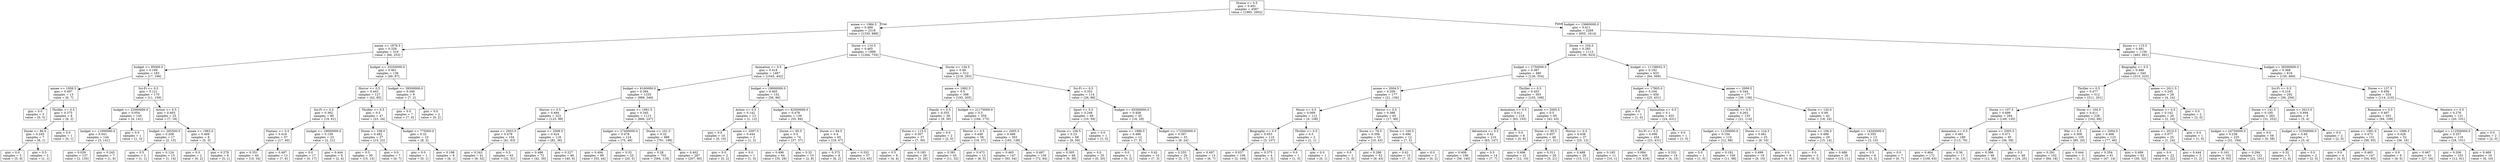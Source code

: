 digraph Tree {
node [shape=box] ;
0 [label="Drama <= 0.5\ngini = 0.491\nsamples = 4587\nvalue = [1985, 2602]"] ;
1 [label="annee <= 1984.5\ngini = 0.489\nsamples = 2318\nvalue = [1330, 988]"] ;
0 -> 1 [labeldistance=2.5, labelangle=45, headlabel="True"] ;
2 [label="annee <= 1976.5\ngini = 0.328\nsamples = 319\nvalue = [66, 253]"] ;
1 -> 2 ;
3 [label="budget <= 95000.0\ngini = 0.169\nsamples = 183\nvalue = [17, 166]"] ;
2 -> 3 ;
4 [label="annee <= 1958.5\ngini = 0.497\nsamples = 13\nvalue = [6, 7]"] ;
3 -> 4 ;
5 [label="gini = 0.0\nsamples = 5\nvalue = [0, 5]"] ;
4 -> 5 ;
6 [label="Thriller <= 0.5\ngini = 0.375\nsamples = 8\nvalue = [6, 2]"] ;
4 -> 6 ;
7 [label="Duree <= 86.0\ngini = 0.245\nsamples = 7\nvalue = [6, 1]"] ;
6 -> 7 ;
8 [label="gini = 0.0\nsamples = 5\nvalue = [5, 0]"] ;
7 -> 8 ;
9 [label="gini = 0.5\nsamples = 2\nvalue = [1, 1]"] ;
7 -> 9 ;
10 [label="gini = 0.0\nsamples = 1\nvalue = [0, 1]"] ;
6 -> 10 ;
11 [label="Sci-Fi <= 0.5\ngini = 0.121\nsamples = 170\nvalue = [11, 159]"] ;
3 -> 11 ;
12 [label="budget <= 22000000.0\ngini = 0.054\nsamples = 145\nvalue = [4, 141]"] ;
11 -> 12 ;
13 [label="budget <= 11000000.0\ngini = 0.041\nsamples = 144\nvalue = [3, 141]"] ;
12 -> 13 ;
14 [label="gini = 0.029\nsamples = 137\nvalue = [2, 135]"] ;
13 -> 14 ;
15 [label="gini = 0.245\nsamples = 7\nvalue = [1, 6]"] ;
13 -> 15 ;
16 [label="gini = 0.0\nsamples = 1\nvalue = [1, 0]"] ;
12 -> 16 ;
17 [label="Action <= 0.5\ngini = 0.403\nsamples = 25\nvalue = [7, 18]"] ;
11 -> 17 ;
18 [label="budget <= 265500.0\ngini = 0.208\nsamples = 17\nvalue = [2, 15]"] ;
17 -> 18 ;
19 [label="gini = 0.5\nsamples = 2\nvalue = [1, 1]"] ;
18 -> 19 ;
20 [label="gini = 0.124\nsamples = 15\nvalue = [1, 14]"] ;
18 -> 20 ;
21 [label="annee <= 1963.0\ngini = 0.469\nsamples = 8\nvalue = [5, 3]"] ;
17 -> 21 ;
22 [label="gini = 0.0\nsamples = 2\nvalue = [0, 2]"] ;
21 -> 22 ;
23 [label="gini = 0.278\nsamples = 6\nvalue = [5, 1]"] ;
21 -> 23 ;
24 [label="budget <= 33250000.0\ngini = 0.461\nsamples = 136\nvalue = [49, 87]"] ;
2 -> 24 ;
25 [label="Horror <= 0.5\ngini = 0.443\nsamples = 127\nvalue = [42, 85]"] ;
24 -> 25 ;
26 [label="Sci-Fi <= 0.5\ngini = 0.362\nsamples = 80\nvalue = [19, 61]"] ;
25 -> 26 ;
27 [label="Fantasy <= 0.5\ngini = 0.419\nsamples = 57\nvalue = [17, 40]"] ;
26 -> 27 ;
28 [label="gini = 0.351\nsamples = 44\nvalue = [10, 34]"] ;
27 -> 28 ;
29 [label="gini = 0.497\nsamples = 13\nvalue = [7, 6]"] ;
27 -> 29 ;
30 [label="budget <= 19000000.0\ngini = 0.159\nsamples = 23\nvalue = [2, 21]"] ;
26 -> 30 ;
31 [label="gini = 0.0\nsamples = 17\nvalue = [0, 17]"] ;
30 -> 31 ;
32 [label="gini = 0.444\nsamples = 6\nvalue = [2, 4]"] ;
30 -> 32 ;
33 [label="Thriller <= 0.5\ngini = 0.5\nsamples = 47\nvalue = [23, 24]"] ;
25 -> 33 ;
34 [label="Duree <= 108.0\ngini = 0.482\nsamples = 37\nvalue = [15, 22]"] ;
33 -> 34 ;
35 [label="gini = 0.5\nsamples = 30\nvalue = [15, 15]"] ;
34 -> 35 ;
36 [label="gini = 0.0\nsamples = 7\nvalue = [0, 7]"] ;
34 -> 36 ;
37 [label="budget <= 775000.0\ngini = 0.32\nsamples = 10\nvalue = [8, 2]"] ;
33 -> 37 ;
38 [label="gini = 0.0\nsamples = 1\nvalue = [0, 1]"] ;
37 -> 38 ;
39 [label="gini = 0.198\nsamples = 9\nvalue = [8, 1]"] ;
37 -> 39 ;
40 [label="budget <= 39500000.0\ngini = 0.346\nsamples = 9\nvalue = [7, 2]"] ;
24 -> 40 ;
41 [label="gini = 0.0\nsamples = 7\nvalue = [7, 0]"] ;
40 -> 41 ;
42 [label="gini = 0.0\nsamples = 2\nvalue = [0, 2]"] ;
40 -> 42 ;
43 [label="Duree <= 110.5\ngini = 0.465\nsamples = 1999\nvalue = [1264, 735]"] ;
1 -> 43 ;
44 [label="Animation <= 0.5\ngini = 0.418\nsamples = 1487\nvalue = [1045, 442]"] ;
43 -> 44 ;
45 [label="budget <= 6160000.0\ngini = 0.384\nsamples = 1335\nvalue = [989, 346]"] ;
44 -> 45 ;
46 [label="Horror <= 0.5\ngini = 0.494\nsamples = 222\nvalue = [123, 99]"] ;
45 -> 46 ;
47 [label="annee <= 2003.5\ngini = 0.478\nsamples = 104\nvalue = [41, 63]"] ;
46 -> 47 ;
48 [label="gini = 0.343\nsamples = 41\nvalue = [9, 32]"] ;
47 -> 48 ;
49 [label="gini = 0.5\nsamples = 63\nvalue = [32, 31]"] ;
47 -> 49 ;
50 [label="annee <= 2008.5\ngini = 0.424\nsamples = 118\nvalue = [82, 36]"] ;
46 -> 50 ;
51 [label="gini = 0.486\nsamples = 72\nvalue = [42, 30]"] ;
50 -> 51 ;
52 [label="gini = 0.227\nsamples = 46\nvalue = [40, 6]"] ;
50 -> 52 ;
53 [label="annee <= 1991.5\ngini = 0.345\nsamples = 1113\nvalue = [866, 247]"] ;
45 -> 53 ;
54 [label="budget <= 27400000.0\ngini = 0.478\nsamples = 124\nvalue = [75, 49]"] ;
53 -> 54 ;
55 [label="gini = 0.494\nsamples = 99\nvalue = [55, 44]"] ;
54 -> 55 ;
56 [label="gini = 0.32\nsamples = 25\nvalue = [20, 5]"] ;
54 -> 56 ;
57 [label="Duree <= 101.5\ngini = 0.32\nsamples = 989\nvalue = [791, 198]"] ;
53 -> 57 ;
58 [label="gini = 0.28\nsamples = 702\nvalue = [584, 118]"] ;
57 -> 58 ;
59 [label="gini = 0.402\nsamples = 287\nvalue = [207, 80]"] ;
57 -> 59 ;
60 [label="budget <= 19000000.0\ngini = 0.465\nsamples = 152\nvalue = [56, 96]"] ;
44 -> 60 ;
61 [label="Action <= 0.5\ngini = 0.142\nsamples = 13\nvalue = [1, 12]"] ;
60 -> 61 ;
62 [label="gini = 0.0\nsamples = 10\nvalue = [0, 10]"] ;
61 -> 62 ;
63 [label="annee <= 2007.5\ngini = 0.444\nsamples = 3\nvalue = [1, 2]"] ;
61 -> 63 ;
64 [label="gini = 0.0\nsamples = 2\nvalue = [0, 2]"] ;
63 -> 64 ;
65 [label="gini = 0.0\nsamples = 1\nvalue = [1, 0]"] ;
63 -> 65 ;
66 [label="budget <= 82500000.0\ngini = 0.478\nsamples = 139\nvalue = [55, 84]"] ;
60 -> 66 ;
67 [label="Duree <= 95.5\ngini = 0.5\nsamples = 74\nvalue = [37, 37]"] ;
66 -> 67 ;
68 [label="gini = 0.496\nsamples = 64\nvalue = [35, 29]"] ;
67 -> 68 ;
69 [label="gini = 0.32\nsamples = 10\nvalue = [2, 8]"] ;
67 -> 69 ;
70 [label="Duree <= 84.5\ngini = 0.4\nsamples = 65\nvalue = [18, 47]"] ;
66 -> 70 ;
71 [label="gini = 0.375\nsamples = 8\nvalue = [6, 2]"] ;
70 -> 71 ;
72 [label="gini = 0.332\nsamples = 57\nvalue = [12, 45]"] ;
70 -> 72 ;
73 [label="Duree <= 134.5\ngini = 0.49\nsamples = 512\nvalue = [219, 293]"] ;
43 -> 73 ;
74 [label="annee <= 1992.5\ngini = 0.5\nsamples = 398\nvalue = [193, 205]"] ;
73 -> 74 ;
75 [label="Family <= 0.5\ngini = 0.355\nsamples = 39\nvalue = [9, 30]"] ;
74 -> 75 ;
76 [label="Duree <= 115.5\ngini = 0.307\nsamples = 37\nvalue = [7, 30]"] ;
75 -> 76 ;
77 [label="gini = 0.5\nsamples = 8\nvalue = [4, 4]"] ;
76 -> 77 ;
78 [label="gini = 0.185\nsamples = 29\nvalue = [3, 26]"] ;
76 -> 78 ;
79 [label="gini = 0.0\nsamples = 2\nvalue = [2, 0]"] ;
75 -> 79 ;
80 [label="budget <= 21170000.0\ngini = 0.5\nsamples = 359\nvalue = [184, 175]"] ;
74 -> 80 ;
81 [label="Horror <= 0.5\ngini = 0.448\nsamples = 56\nvalue = [19, 37]"] ;
80 -> 81 ;
82 [label="gini = 0.381\nsamples = 43\nvalue = [11, 32]"] ;
81 -> 82 ;
83 [label="gini = 0.473\nsamples = 13\nvalue = [8, 5]"] ;
81 -> 83 ;
84 [label="annee <= 2005.5\ngini = 0.496\nsamples = 303\nvalue = [165, 138]"] ;
80 -> 84 ;
85 [label="gini = 0.465\nsamples = 147\nvalue = [93, 54]"] ;
84 -> 85 ;
86 [label="gini = 0.497\nsamples = 156\nvalue = [72, 84]"] ;
84 -> 86 ;
87 [label="Sci-Fi <= 0.5\ngini = 0.352\nsamples = 114\nvalue = [26, 88]"] ;
73 -> 87 ;
88 [label="Sport <= 0.5\ngini = 0.248\nsamples = 69\nvalue = [10, 59]"] ;
87 -> 88 ;
89 [label="Duree <= 156.5\ngini = 0.23\nsamples = 68\nvalue = [9, 59]"] ;
88 -> 89 ;
90 [label="gini = 0.305\nsamples = 48\nvalue = [9, 39]"] ;
89 -> 90 ;
91 [label="gini = 0.0\nsamples = 20\nvalue = [0, 20]"] ;
89 -> 91 ;
92 [label="gini = 0.0\nsamples = 1\nvalue = [1, 0]"] ;
88 -> 92 ;
93 [label="budget <= 65500000.0\ngini = 0.458\nsamples = 45\nvalue = [16, 29]"] ;
87 -> 93 ;
94 [label="annee <= 1986.5\ngini = 0.486\nsamples = 12\nvalue = [7, 5]"] ;
93 -> 94 ;
95 [label="gini = 0.0\nsamples = 2\nvalue = [0, 2]"] ;
94 -> 95 ;
96 [label="gini = 0.42\nsamples = 10\nvalue = [7, 3]"] ;
94 -> 96 ;
97 [label="budget <= 172500000.0\ngini = 0.397\nsamples = 33\nvalue = [9, 24]"] ;
93 -> 97 ;
98 [label="gini = 0.255\nsamples = 20\nvalue = [3, 17]"] ;
97 -> 98 ;
99 [label="gini = 0.497\nsamples = 13\nvalue = [6, 7]"] ;
97 -> 99 ;
100 [label="budget <= 15660000.0\ngini = 0.411\nsamples = 2269\nvalue = [655, 1614]"] ;
0 -> 100 [labeldistance=2.5, labelangle=-45, headlabel="False"] ;
101 [label="Duree <= 104.5\ngini = 0.283\nsamples = 1113\nvalue = [190, 923]"] ;
100 -> 101 ;
102 [label="budget <= 2750000.0\ngini = 0.387\nsamples = 480\nvalue = [126, 354]"] ;
101 -> 102 ;
103 [label="annee <= 2004.5\ngini = 0.209\nsamples = 177\nvalue = [21, 156]"] ;
102 -> 103 ;
104 [label="Music <= 0.5\ngini = 0.069\nsamples = 112\nvalue = [4, 108]"] ;
103 -> 104 ;
105 [label="Biography <= 0.5\ngini = 0.053\nsamples = 110\nvalue = [3, 107]"] ;
104 -> 105 ;
106 [label="gini = 0.037\nsamples = 106\nvalue = [2, 104]"] ;
105 -> 106 ;
107 [label="gini = 0.375\nsamples = 4\nvalue = [1, 3]"] ;
105 -> 107 ;
108 [label="Thriller <= 0.5\ngini = 0.5\nsamples = 2\nvalue = [1, 1]"] ;
104 -> 108 ;
109 [label="gini = 0.0\nsamples = 1\nvalue = [1, 0]"] ;
108 -> 109 ;
110 [label="gini = 0.0\nsamples = 1\nvalue = [0, 1]"] ;
108 -> 110 ;
111 [label="Horror <= 0.5\ngini = 0.386\nsamples = 65\nvalue = [17, 48]"] ;
103 -> 111 ;
112 [label="Duree <= 78.5\ngini = 0.306\nsamples = 53\nvalue = [10, 43]"] ;
111 -> 112 ;
113 [label="gini = 0.0\nsamples = 1\nvalue = [1, 0]"] ;
112 -> 113 ;
114 [label="gini = 0.286\nsamples = 52\nvalue = [9, 43]"] ;
112 -> 114 ;
115 [label="Duree <= 100.5\ngini = 0.486\nsamples = 12\nvalue = [7, 5]"] ;
111 -> 115 ;
116 [label="gini = 0.42\nsamples = 10\nvalue = [7, 3]"] ;
115 -> 116 ;
117 [label="gini = 0.0\nsamples = 2\nvalue = [0, 2]"] ;
115 -> 117 ;
118 [label="Thriller <= 0.5\ngini = 0.453\nsamples = 303\nvalue = [105, 198]"] ;
102 -> 118 ;
119 [label="Animation <= 0.5\ngini = 0.411\nsamples = 218\nvalue = [63, 155]"] ;
118 -> 119 ;
120 [label="Adventure <= 0.5\ngini = 0.42\nsamples = 210\nvalue = [63, 147]"] ;
119 -> 120 ;
121 [label="gini = 0.408\nsamples = 196\nvalue = [56, 140]"] ;
120 -> 121 ;
122 [label="gini = 0.5\nsamples = 14\nvalue = [7, 7]"] ;
120 -> 122 ;
123 [label="gini = 0.0\nsamples = 8\nvalue = [0, 8]"] ;
119 -> 123 ;
124 [label="annee <= 2005.5\ngini = 0.5\nsamples = 85\nvalue = [42, 43]"] ;
118 -> 124 ;
125 [label="Duree <= 95.5\ngini = 0.457\nsamples = 48\nvalue = [17, 31]"] ;
124 -> 125 ;
126 [label="gini = 0.496\nsamples = 22\nvalue = [12, 10]"] ;
125 -> 126 ;
127 [label="gini = 0.311\nsamples = 26\nvalue = [5, 21]"] ;
125 -> 127 ;
128 [label="Horror <= 0.5\ngini = 0.438\nsamples = 37\nvalue = [25, 12]"] ;
124 -> 128 ;
129 [label="gini = 0.488\nsamples = 26\nvalue = [15, 11]"] ;
128 -> 129 ;
130 [label="gini = 0.165\nsamples = 11\nvalue = [10, 1]"] ;
128 -> 130 ;
131 [label="budget <= 11158052.5\ngini = 0.182\nsamples = 633\nvalue = [64, 569]"] ;
101 -> 131 ;
132 [label="budget <= 17805.0\ngini = 0.104\nsamples = 456\nvalue = [25, 431]"] ;
131 -> 132 ;
133 [label="gini = 0.0\nsamples = 1\nvalue = [1, 0]"] ;
132 -> 133 ;
134 [label="Animation <= 0.5\ngini = 0.1\nsamples = 455\nvalue = [24, 431]"] ;
132 -> 134 ;
135 [label="Sci-Fi <= 0.5\ngini = 0.096\nsamples = 454\nvalue = [23, 431]"] ;
134 -> 135 ;
136 [label="gini = 0.084\nsamples = 435\nvalue = [19, 416]"] ;
135 -> 136 ;
137 [label="gini = 0.332\nsamples = 19\nvalue = [4, 15]"] ;
135 -> 137 ;
138 [label="gini = 0.0\nsamples = 1\nvalue = [1, 0]"] ;
134 -> 138 ;
139 [label="annee <= 2009.5\ngini = 0.344\nsamples = 177\nvalue = [39, 138]"] ;
131 -> 139 ;
140 [label="Comedy <= 0.5\ngini = 0.263\nsamples = 135\nvalue = [21, 114]"] ;
139 -> 140 ;
141 [label="budget <= 11250000.0\ngini = 0.194\nsamples = 110\nvalue = [12, 98]"] ;
140 -> 141 ;
142 [label="gini = 0.0\nsamples = 1\nvalue = [1, 0]"] ;
141 -> 142 ;
143 [label="gini = 0.181\nsamples = 109\nvalue = [11, 98]"] ;
141 -> 143 ;
144 [label="Duree <= 124.5\ngini = 0.461\nsamples = 25\nvalue = [9, 16]"] ;
140 -> 144 ;
145 [label="gini = 0.499\nsamples = 19\nvalue = [9, 10]"] ;
144 -> 145 ;
146 [label="gini = 0.0\nsamples = 6\nvalue = [0, 6]"] ;
144 -> 146 ;
147 [label="Duree <= 120.0\ngini = 0.49\nsamples = 42\nvalue = [18, 24]"] ;
139 -> 147 ;
148 [label="Duree <= 106.5\ngini = 0.499\nsamples = 29\nvalue = [15, 14]"] ;
147 -> 148 ;
149 [label="gini = 0.0\nsamples = 3\nvalue = [0, 3]"] ;
148 -> 149 ;
150 [label="gini = 0.488\nsamples = 26\nvalue = [15, 11]"] ;
148 -> 150 ;
151 [label="budget <= 14345000.0\ngini = 0.355\nsamples = 13\nvalue = [3, 10]"] ;
147 -> 151 ;
152 [label="gini = 0.5\nsamples = 6\nvalue = [3, 3]"] ;
151 -> 152 ;
153 [label="gini = 0.0\nsamples = 7\nvalue = [0, 7]"] ;
151 -> 153 ;
154 [label="Duree <= 115.5\ngini = 0.481\nsamples = 1156\nvalue = [465, 691]"] ;
100 -> 154 ;
155 [label="Biography <= 0.5\ngini = 0.486\nsamples = 540\nvalue = [315, 225]"] ;
154 -> 155 ;
156 [label="Thriller <= 0.5\ngini = 0.477\nsamples = 512\nvalue = [311, 201]"] ;
155 -> 156 ;
157 [label="Duree <= 107.5\ngini = 0.499\nsamples = 284\nvalue = [149, 135]"] ;
156 -> 157 ;
158 [label="Animation <= 0.5\ngini = 0.481\nsamples = 189\nvalue = [113, 76]"] ;
157 -> 158 ;
159 [label="gini = 0.464\nsamples = 172\nvalue = [109, 63]"] ;
158 -> 159 ;
160 [label="gini = 0.36\nsamples = 17\nvalue = [4, 13]"] ;
158 -> 160 ;
161 [label="annee <= 2005.5\ngini = 0.471\nsamples = 95\nvalue = [36, 59]"] ;
157 -> 161 ;
162 [label="gini = 0.386\nsamples = 46\nvalue = [12, 34]"] ;
161 -> 162 ;
163 [label="gini = 0.5\nsamples = 49\nvalue = [24, 25]"] ;
161 -> 163 ;
164 [label="Duree <= 104.5\ngini = 0.411\nsamples = 228\nvalue = [162, 66]"] ;
156 -> 164 ;
165 [label="War <= 0.5\ngini = 0.308\nsamples = 105\nvalue = [85, 20]"] ;
164 -> 165 ;
166 [label="gini = 0.291\nsamples = 102\nvalue = [84, 18]"] ;
165 -> 166 ;
167 [label="gini = 0.444\nsamples = 3\nvalue = [1, 2]"] ;
165 -> 167 ;
168 [label="annee <= 2004.5\ngini = 0.468\nsamples = 123\nvalue = [77, 46]"] ;
164 -> 168 ;
169 [label="gini = 0.354\nsamples = 61\nvalue = [47, 14]"] ;
168 -> 169 ;
170 [label="gini = 0.499\nsamples = 62\nvalue = [30, 32]"] ;
168 -> 170 ;
171 [label="annee <= 2011.5\ngini = 0.245\nsamples = 28\nvalue = [4, 24]"] ;
155 -> 171 ;
172 [label="Fantasy <= 0.5\ngini = 0.142\nsamples = 26\nvalue = [2, 24]"] ;
171 -> 172 ;
173 [label="annee <= 2010.5\ngini = 0.077\nsamples = 25\nvalue = [1, 24]"] ;
172 -> 173 ;
174 [label="gini = 0.0\nsamples = 22\nvalue = [0, 22]"] ;
173 -> 174 ;
175 [label="gini = 0.444\nsamples = 3\nvalue = [1, 2]"] ;
173 -> 175 ;
176 [label="gini = 0.0\nsamples = 1\nvalue = [1, 0]"] ;
172 -> 176 ;
177 [label="gini = 0.0\nsamples = 2\nvalue = [2, 0]"] ;
171 -> 177 ;
178 [label="budget <= 36500000.0\ngini = 0.368\nsamples = 616\nvalue = [150, 466]"] ;
154 -> 178 ;
179 [label="Sci-Fi <= 0.5\ngini = 0.216\nsamples = 292\nvalue = [36, 256]"] ;
178 -> 179 ;
180 [label="Duree <= 141.5\ngini = 0.195\nsamples = 283\nvalue = [31, 252]"] ;
179 -> 180 ;
181 [label="budget <= 24750000.0\ngini = 0.238\nsamples = 225\nvalue = [31, 194]"] ;
180 -> 181 ;
182 [label="gini = 0.161\nsamples = 102\nvalue = [9, 93]"] ;
181 -> 182 ;
183 [label="gini = 0.294\nsamples = 123\nvalue = [22, 101]"] ;
181 -> 183 ;
184 [label="gini = 0.0\nsamples = 58\nvalue = [0, 58]"] ;
180 -> 184 ;
185 [label="annee <= 2013.5\ngini = 0.494\nsamples = 9\nvalue = [5, 4]"] ;
179 -> 185 ;
186 [label="budget <= 31500000.0\ngini = 0.49\nsamples = 7\nvalue = [3, 4]"] ;
185 -> 186 ;
187 [label="gini = 0.32\nsamples = 5\nvalue = [1, 4]"] ;
186 -> 187 ;
188 [label="gini = 0.0\nsamples = 2\nvalue = [2, 0]"] ;
186 -> 188 ;
189 [label="gini = 0.0\nsamples = 2\nvalue = [2, 0]"] ;
185 -> 189 ;
190 [label="Duree <= 137.5\ngini = 0.456\nsamples = 324\nvalue = [114, 210]"] ;
178 -> 190 ;
191 [label="Romance <= 0.5\ngini = 0.497\nsamples = 203\nvalue = [94, 109]"] ;
190 -> 191 ;
192 [label="annee <= 1991.0\ngini = 0.473\nsamples = 151\nvalue = [58, 93]"] ;
191 -> 192 ;
193 [label="gini = 0.0\nsamples = 4\nvalue = [4, 0]"] ;
192 -> 193 ;
194 [label="gini = 0.465\nsamples = 147\nvalue = [54, 93]"] ;
192 -> 194 ;
195 [label="annee <= 1996.5\ngini = 0.426\nsamples = 52\nvalue = [36, 16]"] ;
191 -> 195 ;
196 [label="gini = 0.0\nsamples = 9\nvalue = [9, 0]"] ;
195 -> 196 ;
197 [label="gini = 0.467\nsamples = 43\nvalue = [27, 16]"] ;
195 -> 197 ;
198 [label="Western <= 0.5\ngini = 0.276\nsamples = 121\nvalue = [20, 101]"] ;
190 -> 198 ;
199 [label="budget <= 112500000.0\ngini = 0.257\nsamples = 119\nvalue = [18, 101]"] ;
198 -> 199 ;
200 [label="gini = 0.206\nsamples = 103\nvalue = [12, 91]"] ;
199 -> 200 ;
201 [label="gini = 0.469\nsamples = 16\nvalue = [6, 10]"] ;
199 -> 201 ;
202 [label="gini = 0.0\nsamples = 2\nvalue = [2, 0]"] ;
198 -> 202 ;
}